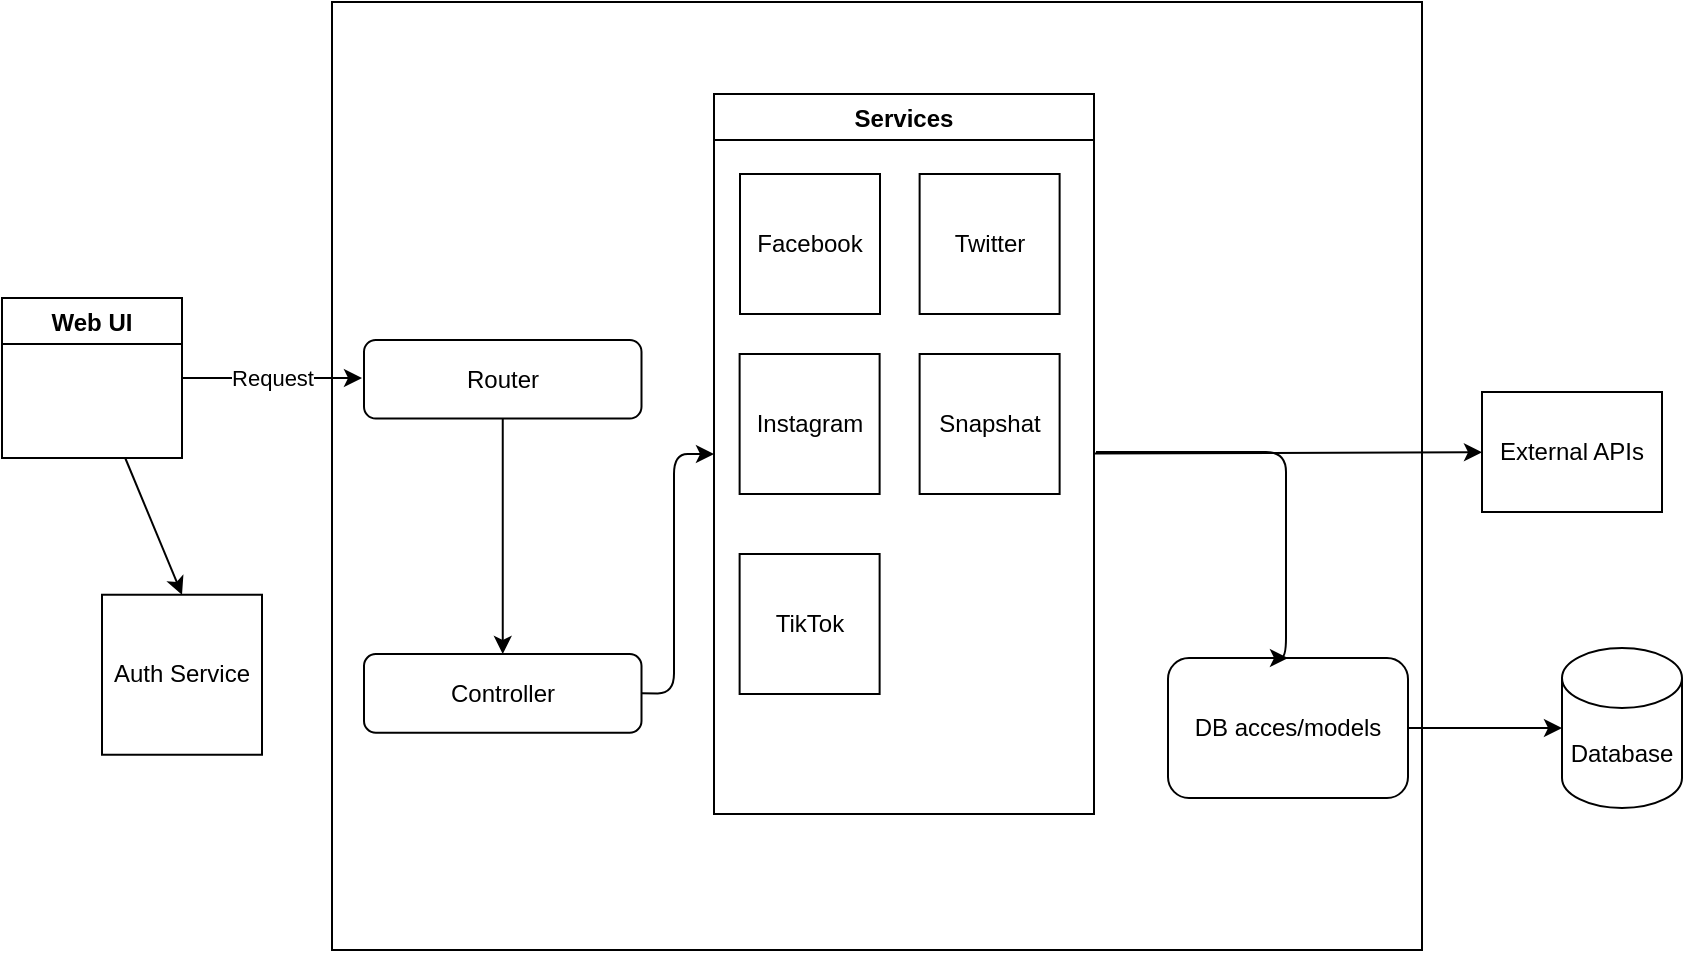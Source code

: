 <mxfile>
    <diagram id="jUfvNmmJ0PmYyOY-QcFU" name="Page-1">
        <mxGraphModel dx="963" dy="580" grid="1" gridSize="10" guides="1" tooltips="1" connect="1" arrows="1" fold="1" page="1" pageScale="1" pageWidth="850" pageHeight="1100" math="0" shadow="0">
            <root>
                <mxCell id="0"/>
                <mxCell id="1" parent="0"/>
                <mxCell id="3" value="" style="whiteSpace=wrap;html=1;aspect=auto;imageAspect=0;resizeWidth=1;resizeHeight=1;" vertex="1" parent="1">
                    <mxGeometry x="165" y="72" width="545" height="474" as="geometry"/>
                </mxCell>
                <mxCell id="9" style="edgeStyle=none;html=1;entryX=0.5;entryY=0;entryDx=0;entryDy=0;" edge="1" parent="1" source="5" target="8">
                    <mxGeometry relative="1" as="geometry"/>
                </mxCell>
                <mxCell id="21" value="Request" style="edgeStyle=none;html=1;exitX=1;exitY=0.5;exitDx=0;exitDy=0;" edge="1" parent="1" source="5">
                    <mxGeometry relative="1" as="geometry">
                        <mxPoint x="180" y="260" as="targetPoint"/>
                    </mxGeometry>
                </mxCell>
                <mxCell id="5" value="Web UI" style="swimlane;" vertex="1" parent="1">
                    <mxGeometry y="220" width="90" height="80" as="geometry"/>
                </mxCell>
                <mxCell id="8" value="Auth Service" style="whiteSpace=wrap;html=1;aspect=fixed;" vertex="1" parent="1">
                    <mxGeometry x="50" y="368.37" width="80" height="80" as="geometry"/>
                </mxCell>
                <mxCell id="12" style="edgeStyle=none;html=1;exitX=0.5;exitY=1;exitDx=0;exitDy=0;entryX=0.5;entryY=0;entryDx=0;entryDy=0;" edge="1" parent="1" source="10" target="11">
                    <mxGeometry relative="1" as="geometry"/>
                </mxCell>
                <mxCell id="10" value="Router" style="rounded=1;whiteSpace=wrap;html=1;rotation=0;" vertex="1" parent="1">
                    <mxGeometry x="181" y="240.94" width="138.75" height="39.37" as="geometry"/>
                </mxCell>
                <mxCell id="11" value="Controller" style="rounded=1;whiteSpace=wrap;html=1;rotation=0;" vertex="1" parent="1">
                    <mxGeometry x="181" y="398" width="138.75" height="39.37" as="geometry"/>
                </mxCell>
                <mxCell id="62" style="edgeStyle=none;html=1;" edge="1" parent="1" source="14" target="61">
                    <mxGeometry relative="1" as="geometry"/>
                </mxCell>
                <mxCell id="14" value="Services" style="swimlane;" vertex="1" parent="1">
                    <mxGeometry x="356" y="118" width="190" height="360" as="geometry"/>
                </mxCell>
                <mxCell id="16" value="Twitter" style="whiteSpace=wrap;html=1;aspect=fixed;" vertex="1" parent="14">
                    <mxGeometry x="102.81" y="40" width="70" height="70" as="geometry"/>
                </mxCell>
                <mxCell id="17" value="Instagram" style="whiteSpace=wrap;html=1;aspect=fixed;" vertex="1" parent="14">
                    <mxGeometry x="12.81" y="130" width="70" height="70" as="geometry"/>
                </mxCell>
                <mxCell id="18" value="Snapshat" style="whiteSpace=wrap;html=1;aspect=fixed;" vertex="1" parent="14">
                    <mxGeometry x="102.81" y="130" width="70" height="70" as="geometry"/>
                </mxCell>
                <mxCell id="19" value="TikTok" style="whiteSpace=wrap;html=1;aspect=fixed;" vertex="1" parent="14">
                    <mxGeometry x="12.81" y="230" width="70" height="70" as="geometry"/>
                </mxCell>
                <mxCell id="15" value="Facebook" style="whiteSpace=wrap;html=1;aspect=fixed;" vertex="1" parent="1">
                    <mxGeometry x="369" y="158" width="70" height="70" as="geometry"/>
                </mxCell>
                <mxCell id="20" value="" style="edgeStyle=segmentEdgeStyle;endArrow=classic;html=1;exitX=1;exitY=0.5;exitDx=0;exitDy=0;entryX=0;entryY=0.5;entryDx=0;entryDy=0;" edge="1" parent="1" source="11" target="14">
                    <mxGeometry width="50" height="50" relative="1" as="geometry">
                        <mxPoint x="406" y="348" as="sourcePoint"/>
                        <mxPoint x="456" y="298" as="targetPoint"/>
                        <Array as="points">
                            <mxPoint x="336" y="418"/>
                            <mxPoint x="336" y="298"/>
                        </Array>
                    </mxGeometry>
                </mxCell>
                <mxCell id="22" value="Database" style="shape=cylinder3;whiteSpace=wrap;html=1;boundedLbl=1;backgroundOutline=1;size=15;" vertex="1" parent="1">
                    <mxGeometry x="780" y="395" width="60" height="80" as="geometry"/>
                </mxCell>
                <mxCell id="60" style="edgeStyle=none;html=1;entryX=0;entryY=0.5;entryDx=0;entryDy=0;entryPerimeter=0;" edge="1" parent="1" source="56" target="22">
                    <mxGeometry relative="1" as="geometry"/>
                </mxCell>
                <mxCell id="56" value="DB acces/models" style="rounded=1;whiteSpace=wrap;html=1;rotation=0;" vertex="1" parent="1">
                    <mxGeometry x="583" y="400" width="120" height="70" as="geometry"/>
                </mxCell>
                <mxCell id="57" value="" style="edgeStyle=segmentEdgeStyle;endArrow=classic;html=1;entryX=0.5;entryY=0;entryDx=0;entryDy=0;" edge="1" parent="1" target="56">
                    <mxGeometry width="50" height="50" relative="1" as="geometry">
                        <mxPoint x="547" y="297" as="sourcePoint"/>
                        <mxPoint x="642" y="377" as="targetPoint"/>
                        <Array as="points">
                            <mxPoint x="642" y="297"/>
                            <mxPoint x="642" y="400"/>
                        </Array>
                    </mxGeometry>
                </mxCell>
                <mxCell id="61" value="External APIs" style="whiteSpace=wrap;html=1;aspect=auto;" vertex="1" parent="1">
                    <mxGeometry x="740" y="267" width="90" height="60" as="geometry"/>
                </mxCell>
            </root>
        </mxGraphModel>
    </diagram>
</mxfile>